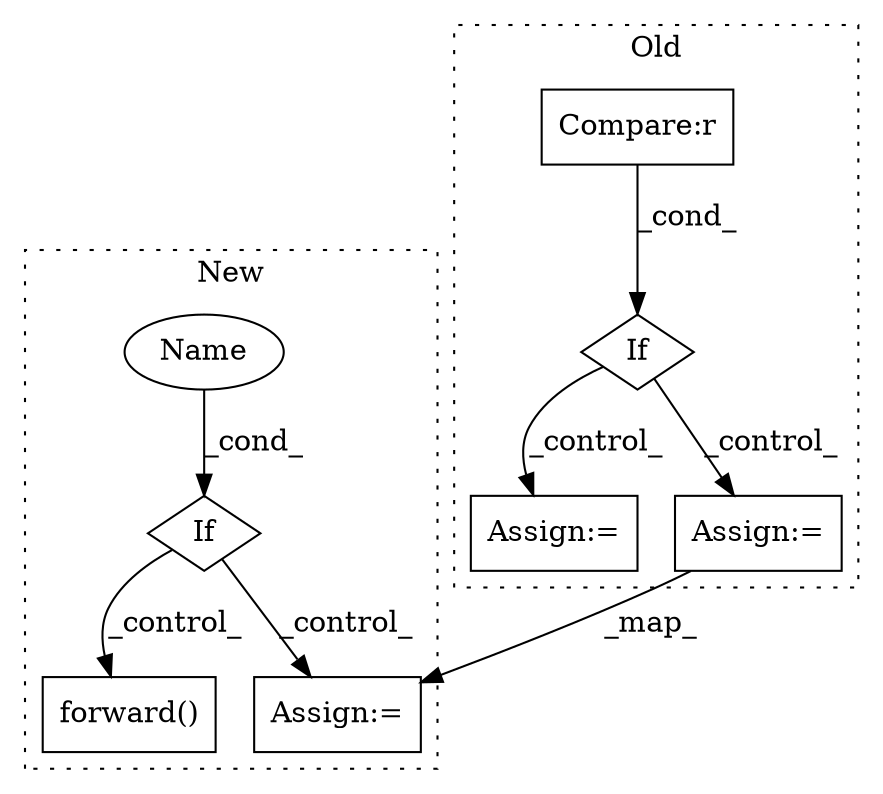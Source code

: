 digraph G {
subgraph cluster0 {
1 [label="If" a="96" s="2240" l="3" shape="diamond"];
3 [label="Assign:=" a="68" s="2290" l="3" shape="box"];
4 [label="Compare:r" a="40" s="2243" l="31" shape="box"];
7 [label="Assign:=" a="68" s="3498" l="3" shape="box"];
label = "Old";
style="dotted";
}
subgraph cluster1 {
2 [label="forward()" a="75" s="3667,3695" l="16,1" shape="box"];
5 [label="Name" a="87" s="3505" l="12" shape="ellipse"];
6 [label="Assign:=" a="68" s="3892" l="3" shape="box"];
8 [label="If" a="96" s="3502" l="3" shape="diamond"];
label = "New";
style="dotted";
}
1 -> 7 [label="_control_"];
1 -> 3 [label="_control_"];
4 -> 1 [label="_cond_"];
5 -> 8 [label="_cond_"];
7 -> 6 [label="_map_"];
8 -> 6 [label="_control_"];
8 -> 2 [label="_control_"];
}